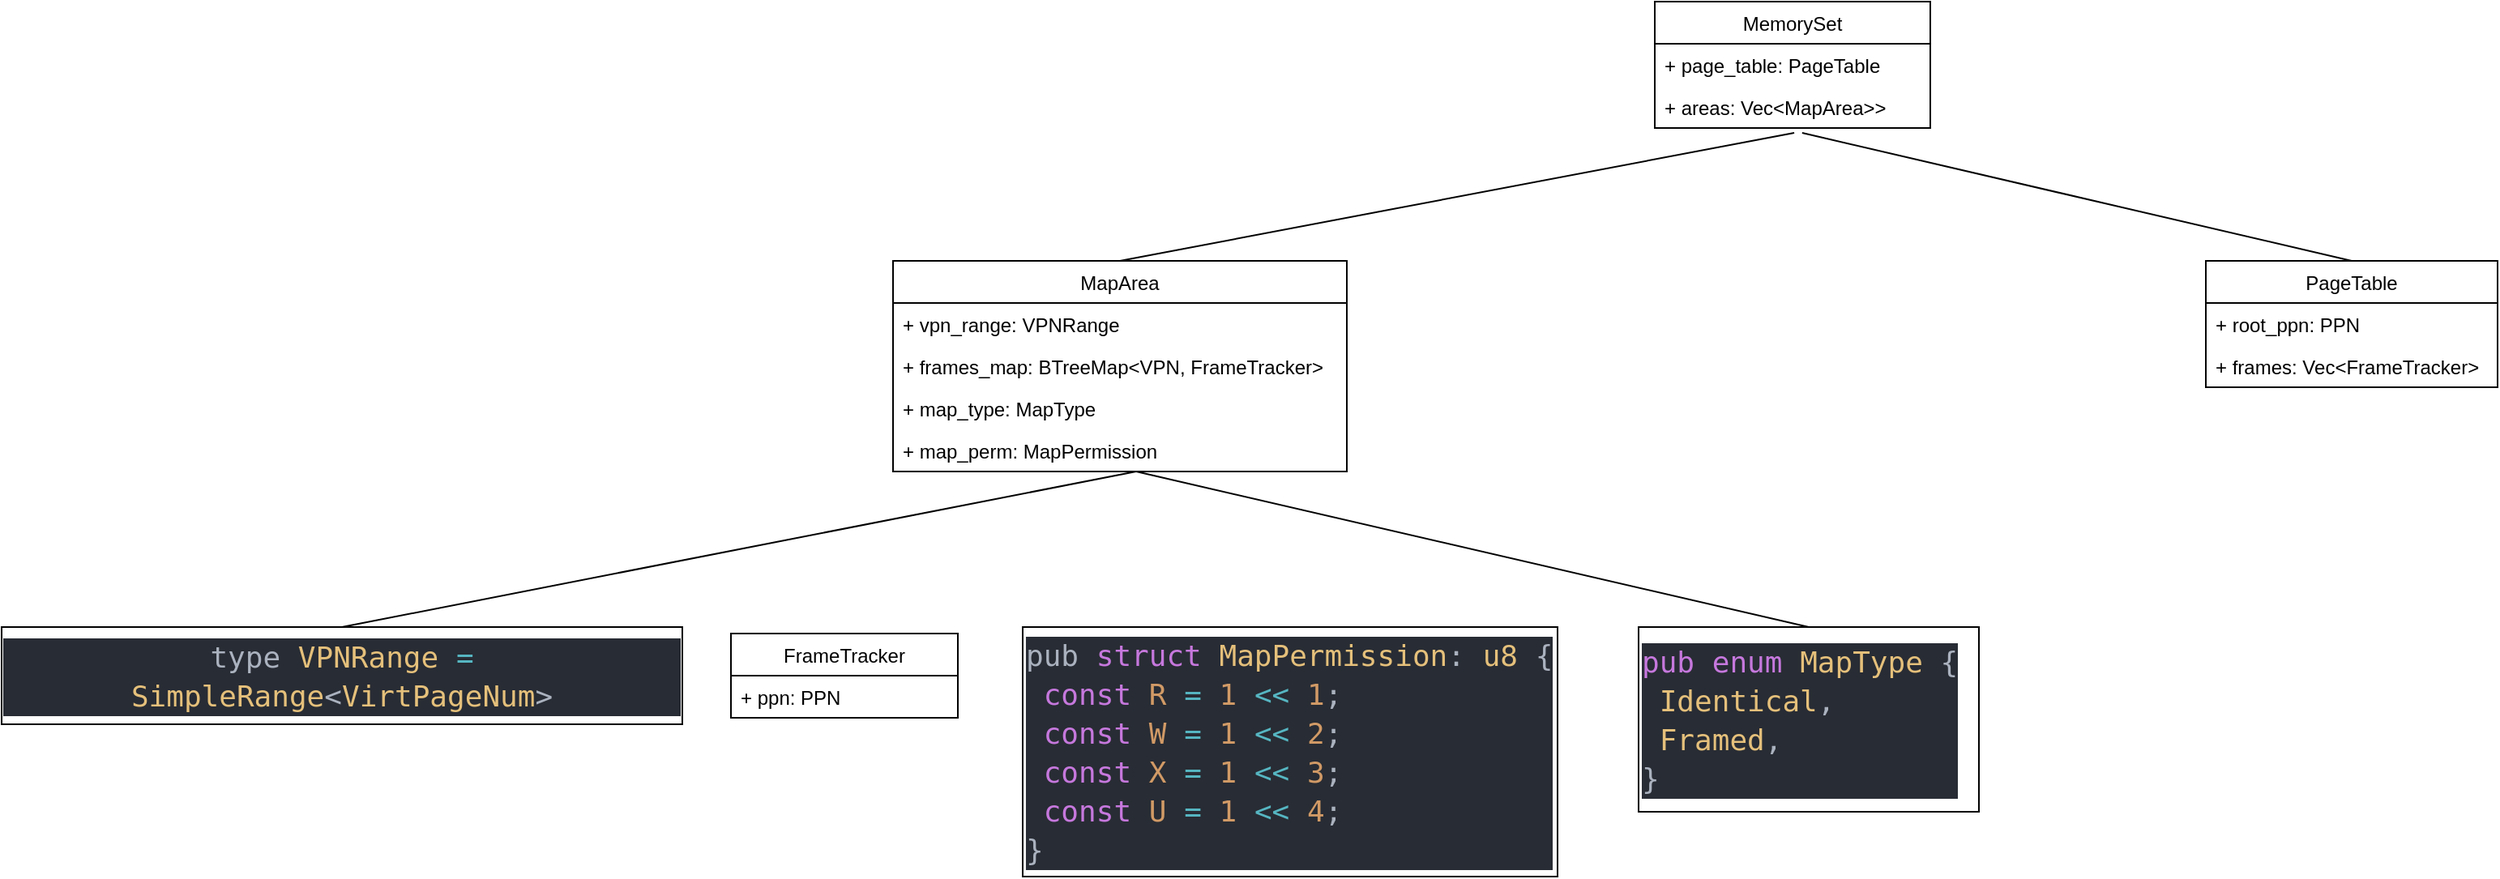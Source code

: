 <mxfile version="20.8.20" type="github">
  <diagram name="第 1 页" id="mMPPsL2ghcs8QMcKAosr">
    <mxGraphModel dx="1434" dy="789" grid="1" gridSize="10" guides="1" tooltips="1" connect="1" arrows="1" fold="1" page="1" pageScale="1" pageWidth="827" pageHeight="1169" math="0" shadow="0">
      <root>
        <mxCell id="0" />
        <mxCell id="1" parent="0" />
        <mxCell id="6xJMPT1wmrm1_IJDG53n-1" value="MemorySet" style="swimlane;fontStyle=0;childLayout=stackLayout;horizontal=1;startSize=26;fillColor=none;horizontalStack=0;resizeParent=1;resizeParentMax=0;resizeLast=0;collapsible=1;marginBottom=0;" vertex="1" parent="1">
          <mxGeometry x="1030" y="20" width="170" height="78" as="geometry" />
        </mxCell>
        <mxCell id="6xJMPT1wmrm1_IJDG53n-2" value="+ page_table: PageTable" style="text;strokeColor=none;fillColor=none;align=left;verticalAlign=top;spacingLeft=4;spacingRight=4;overflow=hidden;rotatable=0;points=[[0,0.5],[1,0.5]];portConstraint=eastwest;" vertex="1" parent="6xJMPT1wmrm1_IJDG53n-1">
          <mxGeometry y="26" width="170" height="26" as="geometry" />
        </mxCell>
        <mxCell id="6xJMPT1wmrm1_IJDG53n-4" value="+ areas: Vec&lt;MapArea&gt;&gt;" style="text;strokeColor=none;fillColor=none;align=left;verticalAlign=top;spacingLeft=4;spacingRight=4;overflow=hidden;rotatable=0;points=[[0,0.5],[1,0.5]];portConstraint=eastwest;" vertex="1" parent="6xJMPT1wmrm1_IJDG53n-1">
          <mxGeometry y="52" width="170" height="26" as="geometry" />
        </mxCell>
        <mxCell id="6xJMPT1wmrm1_IJDG53n-6" value="MapArea" style="swimlane;fontStyle=0;childLayout=stackLayout;horizontal=1;startSize=26;fillColor=none;horizontalStack=0;resizeParent=1;resizeParentMax=0;resizeLast=0;collapsible=1;marginBottom=0;" vertex="1" parent="1">
          <mxGeometry x="560" y="180" width="280" height="130" as="geometry" />
        </mxCell>
        <mxCell id="6xJMPT1wmrm1_IJDG53n-7" value="+ vpn_range: VPNRange" style="text;strokeColor=none;fillColor=none;align=left;verticalAlign=top;spacingLeft=4;spacingRight=4;overflow=hidden;rotatable=0;points=[[0,0.5],[1,0.5]];portConstraint=eastwest;" vertex="1" parent="6xJMPT1wmrm1_IJDG53n-6">
          <mxGeometry y="26" width="280" height="26" as="geometry" />
        </mxCell>
        <mxCell id="6xJMPT1wmrm1_IJDG53n-8" value="+ frames_map: BTreeMap&lt;VPN, FrameTracker&gt;" style="text;strokeColor=none;fillColor=none;align=left;verticalAlign=top;spacingLeft=4;spacingRight=4;overflow=hidden;rotatable=0;points=[[0,0.5],[1,0.5]];portConstraint=eastwest;" vertex="1" parent="6xJMPT1wmrm1_IJDG53n-6">
          <mxGeometry y="52" width="280" height="26" as="geometry" />
        </mxCell>
        <mxCell id="6xJMPT1wmrm1_IJDG53n-9" value="+ map_type: MapType" style="text;strokeColor=none;fillColor=none;align=left;verticalAlign=top;spacingLeft=4;spacingRight=4;overflow=hidden;rotatable=0;points=[[0,0.5],[1,0.5]];portConstraint=eastwest;" vertex="1" parent="6xJMPT1wmrm1_IJDG53n-6">
          <mxGeometry y="78" width="280" height="26" as="geometry" />
        </mxCell>
        <mxCell id="6xJMPT1wmrm1_IJDG53n-11" value="+ map_perm: MapPermission" style="text;strokeColor=none;fillColor=none;align=left;verticalAlign=top;spacingLeft=4;spacingRight=4;overflow=hidden;rotatable=0;points=[[0,0.5],[1,0.5]];portConstraint=eastwest;" vertex="1" parent="6xJMPT1wmrm1_IJDG53n-6">
          <mxGeometry y="104" width="280" height="26" as="geometry" />
        </mxCell>
        <mxCell id="6xJMPT1wmrm1_IJDG53n-13" value="FrameTracker" style="swimlane;fontStyle=0;childLayout=stackLayout;horizontal=1;startSize=26;fillColor=none;horizontalStack=0;resizeParent=1;resizeParentMax=0;resizeLast=0;collapsible=1;marginBottom=0;" vertex="1" parent="1">
          <mxGeometry x="460" y="410" width="140" height="52" as="geometry" />
        </mxCell>
        <mxCell id="6xJMPT1wmrm1_IJDG53n-14" value="+ ppn: PPN" style="text;strokeColor=none;fillColor=none;align=left;verticalAlign=top;spacingLeft=4;spacingRight=4;overflow=hidden;rotatable=0;points=[[0,0.5],[1,0.5]];portConstraint=eastwest;" vertex="1" parent="6xJMPT1wmrm1_IJDG53n-13">
          <mxGeometry y="26" width="140" height="26" as="geometry" />
        </mxCell>
        <mxCell id="6xJMPT1wmrm1_IJDG53n-21" value="&lt;div style=&quot;color: rgb(171, 178, 191); background-color: rgb(40, 44, 52); font-family: &amp;quot;Source Code Pro&amp;quot;, monospace, &amp;quot;Fira Code&amp;quot;, Consolas, &amp;quot;Courier New&amp;quot;, monospace, &amp;quot;Droid Sans Mono&amp;quot;, &amp;quot;monospace&amp;quot;, monospace; font-size: 18px; line-height: 24px;&quot;&gt;type &lt;span style=&quot;color: #e5c07b;&quot;&gt;VPNRange&lt;/span&gt; &lt;span style=&quot;color: #56b6c2;&quot;&gt;=&lt;/span&gt; &lt;span style=&quot;color: #e5c07b;&quot;&gt;SimpleRange&lt;/span&gt;&amp;lt;&lt;span style=&quot;color: #e5c07b;&quot;&gt;VirtPageNum&lt;/span&gt;&amp;gt;&lt;/div&gt;" style="whiteSpace=wrap;html=1;" vertex="1" parent="1">
          <mxGeometry x="10" y="406" width="420" height="60" as="geometry" />
        </mxCell>
        <mxCell id="6xJMPT1wmrm1_IJDG53n-22" value="&lt;div style=&quot;color: rgb(171, 178, 191); background-color: rgb(40, 44, 52); font-family: &amp;quot;Source Code Pro&amp;quot;, monospace, &amp;quot;Fira Code&amp;quot;, Consolas, &amp;quot;Courier New&amp;quot;, monospace, &amp;quot;Droid Sans Mono&amp;quot;, &amp;quot;monospace&amp;quot;, monospace; font-size: 18px; line-height: 24px;&quot;&gt;&lt;div&gt;    pub &lt;span style=&quot;color: #c678dd;&quot;&gt;struct&lt;/span&gt; &lt;span style=&quot;color: #e5c07b;&quot;&gt;MapPermission&lt;/span&gt;: &lt;span style=&quot;color: #e5c07b;&quot;&gt;u8&lt;/span&gt; {&lt;/div&gt;&lt;div&gt;        &lt;span style=&quot;color: #c678dd;&quot;&gt;&lt;span style=&quot;white-space: pre;&quot;&gt;	&lt;/span&gt;const&lt;/span&gt; &lt;span style=&quot;color: #d19a66;&quot;&gt;R&lt;/span&gt; &lt;span style=&quot;color: #56b6c2;&quot;&gt;=&lt;/span&gt; &lt;span style=&quot;color: #d19a66;&quot;&gt;1&lt;/span&gt; &lt;span style=&quot;color: #56b6c2;&quot;&gt;&amp;lt;&amp;lt;&lt;/span&gt; &lt;span style=&quot;color: #d19a66;&quot;&gt;1&lt;/span&gt;;&lt;/div&gt;&lt;div&gt;        &lt;span style=&quot;color: #c678dd;&quot;&gt;&lt;span style=&quot;white-space: pre;&quot;&gt;	&lt;/span&gt;const&lt;/span&gt; &lt;span style=&quot;color: #d19a66;&quot;&gt;W&lt;/span&gt; &lt;span style=&quot;color: #56b6c2;&quot;&gt;=&lt;/span&gt; &lt;span style=&quot;color: #d19a66;&quot;&gt;1&lt;/span&gt; &lt;span style=&quot;color: #56b6c2;&quot;&gt;&amp;lt;&amp;lt;&lt;/span&gt; &lt;span style=&quot;color: #d19a66;&quot;&gt;2&lt;/span&gt;;&lt;/div&gt;&lt;div&gt;        &lt;span style=&quot;color: #c678dd;&quot;&gt;&lt;span style=&quot;white-space: pre;&quot;&gt;	&lt;/span&gt;const&lt;/span&gt; &lt;span style=&quot;color: #d19a66;&quot;&gt;X&lt;/span&gt; &lt;span style=&quot;color: #56b6c2;&quot;&gt;=&lt;/span&gt; &lt;span style=&quot;color: #d19a66;&quot;&gt;1&lt;/span&gt; &lt;span style=&quot;color: #56b6c2;&quot;&gt;&amp;lt;&amp;lt;&lt;/span&gt; &lt;span style=&quot;color: #d19a66;&quot;&gt;3&lt;/span&gt;;&lt;/div&gt;&lt;div&gt;        &lt;span style=&quot;color: #c678dd;&quot;&gt;&lt;span style=&quot;white-space: pre;&quot;&gt;	&lt;/span&gt;const&lt;/span&gt; &lt;span style=&quot;color: #d19a66;&quot;&gt;U&lt;/span&gt; &lt;span style=&quot;color: #56b6c2;&quot;&gt;=&lt;/span&gt; &lt;span style=&quot;color: #d19a66;&quot;&gt;1&lt;/span&gt; &lt;span style=&quot;color: #56b6c2;&quot;&gt;&amp;lt;&amp;lt;&lt;/span&gt; &lt;span style=&quot;color: #d19a66;&quot;&gt;4&lt;/span&gt;;&lt;/div&gt;&lt;div&gt;    }&lt;/div&gt;&lt;/div&gt;" style="whiteSpace=wrap;html=1;align=left;" vertex="1" parent="1">
          <mxGeometry x="640" y="406" width="330" height="154" as="geometry" />
        </mxCell>
        <mxCell id="6xJMPT1wmrm1_IJDG53n-23" value="&lt;div style=&quot;color: rgb(171, 178, 191); background-color: rgb(40, 44, 52); font-family: &amp;quot;Source Code Pro&amp;quot;, monospace, &amp;quot;Fira Code&amp;quot;, Consolas, &amp;quot;Courier New&amp;quot;, monospace, &amp;quot;Droid Sans Mono&amp;quot;, &amp;quot;monospace&amp;quot;, monospace; font-weight: normal; font-size: 18px; line-height: 24px;&quot;&gt;&lt;div&gt;&lt;span style=&quot;color: #c678dd;&quot;&gt;pub&lt;/span&gt;&lt;span style=&quot;color: #abb2bf;&quot;&gt; &lt;/span&gt;&lt;span style=&quot;color: #c678dd;&quot;&gt;enum&lt;/span&gt;&lt;span style=&quot;color: #abb2bf;&quot;&gt; &lt;/span&gt;&lt;span style=&quot;color: #e5c07b;&quot;&gt;MapType&lt;/span&gt;&lt;span style=&quot;color: #abb2bf;&quot;&gt; {&lt;/span&gt;&lt;/div&gt;&lt;div&gt;&lt;span style=&quot;color: #abb2bf;&quot;&gt;    &lt;/span&gt;&lt;span style=&quot;color: #e5c07b;&quot;&gt;&lt;span style=&quot;white-space: pre;&quot;&gt;	&lt;/span&gt;Identical&lt;/span&gt;&lt;span style=&quot;color: #abb2bf;&quot;&gt;,&lt;/span&gt;&lt;/div&gt;&lt;div&gt;&lt;span style=&quot;color: #abb2bf;&quot;&gt;    &lt;/span&gt;&lt;span style=&quot;color: #e5c07b;&quot;&gt;&lt;span style=&quot;white-space: pre;&quot;&gt;	&lt;/span&gt;Framed&lt;/span&gt;&lt;span style=&quot;color: #abb2bf;&quot;&gt;,&lt;/span&gt;&lt;/div&gt;&lt;div&gt;&lt;span style=&quot;color: #abb2bf;&quot;&gt;}&lt;/span&gt;&lt;/div&gt;&lt;/div&gt;" style="whiteSpace=wrap;html=1;align=left;" vertex="1" parent="1">
          <mxGeometry x="1020" y="406" width="210" height="114" as="geometry" />
        </mxCell>
        <mxCell id="6xJMPT1wmrm1_IJDG53n-24" value="PageTable" style="swimlane;fontStyle=0;childLayout=stackLayout;horizontal=1;startSize=26;fillColor=none;horizontalStack=0;resizeParent=1;resizeParentMax=0;resizeLast=0;collapsible=1;marginBottom=0;" vertex="1" parent="1">
          <mxGeometry x="1370" y="180" width="180" height="78" as="geometry" />
        </mxCell>
        <mxCell id="6xJMPT1wmrm1_IJDG53n-25" value="+ root_ppn: PPN" style="text;strokeColor=none;fillColor=none;align=left;verticalAlign=top;spacingLeft=4;spacingRight=4;overflow=hidden;rotatable=0;points=[[0,0.5],[1,0.5]];portConstraint=eastwest;" vertex="1" parent="6xJMPT1wmrm1_IJDG53n-24">
          <mxGeometry y="26" width="180" height="26" as="geometry" />
        </mxCell>
        <mxCell id="6xJMPT1wmrm1_IJDG53n-26" value="+ frames: Vec&lt;FrameTracker&gt;" style="text;strokeColor=none;fillColor=none;align=left;verticalAlign=top;spacingLeft=4;spacingRight=4;overflow=hidden;rotatable=0;points=[[0,0.5],[1,0.5]];portConstraint=eastwest;" vertex="1" parent="6xJMPT1wmrm1_IJDG53n-24">
          <mxGeometry y="52" width="180" height="26" as="geometry" />
        </mxCell>
        <mxCell id="6xJMPT1wmrm1_IJDG53n-28" value="" style="endArrow=none;html=1;rounded=0;exitX=0.5;exitY=0;exitDx=0;exitDy=0;" edge="1" parent="1" source="6xJMPT1wmrm1_IJDG53n-23">
          <mxGeometry width="50" height="50" relative="1" as="geometry">
            <mxPoint x="1040" y="380" as="sourcePoint" />
            <mxPoint x="710" y="310" as="targetPoint" />
          </mxGeometry>
        </mxCell>
        <mxCell id="6xJMPT1wmrm1_IJDG53n-29" value="" style="endArrow=none;html=1;rounded=0;entryX=0.506;entryY=1.115;entryDx=0;entryDy=0;entryPerimeter=0;exitX=0.5;exitY=0;exitDx=0;exitDy=0;" edge="1" parent="1" source="6xJMPT1wmrm1_IJDG53n-6" target="6xJMPT1wmrm1_IJDG53n-4">
          <mxGeometry width="50" height="50" relative="1" as="geometry">
            <mxPoint x="740" y="260" as="sourcePoint" />
            <mxPoint x="790" y="210" as="targetPoint" />
          </mxGeometry>
        </mxCell>
        <mxCell id="6xJMPT1wmrm1_IJDG53n-31" value="" style="endArrow=none;html=1;rounded=0;exitX=0.535;exitY=1.115;exitDx=0;exitDy=0;exitPerimeter=0;entryX=0.5;entryY=0;entryDx=0;entryDy=0;" edge="1" parent="1" source="6xJMPT1wmrm1_IJDG53n-4" target="6xJMPT1wmrm1_IJDG53n-24">
          <mxGeometry width="50" height="50" relative="1" as="geometry">
            <mxPoint x="710" y="190" as="sourcePoint" />
            <mxPoint x="1150" y="180" as="targetPoint" />
          </mxGeometry>
        </mxCell>
        <mxCell id="6xJMPT1wmrm1_IJDG53n-32" value="" style="endArrow=none;html=1;rounded=0;exitX=0.5;exitY=0;exitDx=0;exitDy=0;" edge="1" parent="1" source="6xJMPT1wmrm1_IJDG53n-21">
          <mxGeometry width="50" height="50" relative="1" as="geometry">
            <mxPoint x="260" y="400" as="sourcePoint" />
            <mxPoint x="710" y="310" as="targetPoint" />
          </mxGeometry>
        </mxCell>
      </root>
    </mxGraphModel>
  </diagram>
</mxfile>
